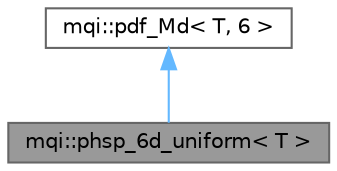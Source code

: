digraph "mqi::phsp_6d_uniform&lt; T &gt;"
{
 // LATEX_PDF_SIZE
  bgcolor="transparent";
  edge [fontname=Helvetica,fontsize=10,labelfontname=Helvetica,labelfontsize=10];
  node [fontname=Helvetica,fontsize=10,shape=box,height=0.2,width=0.4];
  Node1 [id="Node000001",label="mqi::phsp_6d_uniform\< T \>",height=0.2,width=0.4,color="gray40", fillcolor="grey60", style="filled", fontcolor="black",tooltip="A 6-dimensional uniform phase-space distribution."];
  Node2 -> Node1 [id="edge1_Node000001_Node000002",dir="back",color="steelblue1",style="solid",tooltip=" "];
  Node2 [id="Node000002",label="mqi::pdf_Md\< T, 6 \>",height=0.2,width=0.4,color="gray40", fillcolor="white", style="filled",URL="$classmqi_1_1pdf___md.html",tooltip=" "];
}

